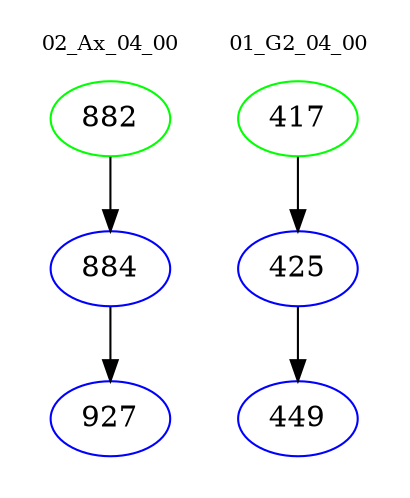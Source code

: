 digraph{
subgraph cluster_0 {
color = white
label = "02_Ax_04_00";
fontsize=10;
T0_882 [label="882", color="green"]
T0_882 -> T0_884 [color="black"]
T0_884 [label="884", color="blue"]
T0_884 -> T0_927 [color="black"]
T0_927 [label="927", color="blue"]
}
subgraph cluster_1 {
color = white
label = "01_G2_04_00";
fontsize=10;
T1_417 [label="417", color="green"]
T1_417 -> T1_425 [color="black"]
T1_425 [label="425", color="blue"]
T1_425 -> T1_449 [color="black"]
T1_449 [label="449", color="blue"]
}
}
